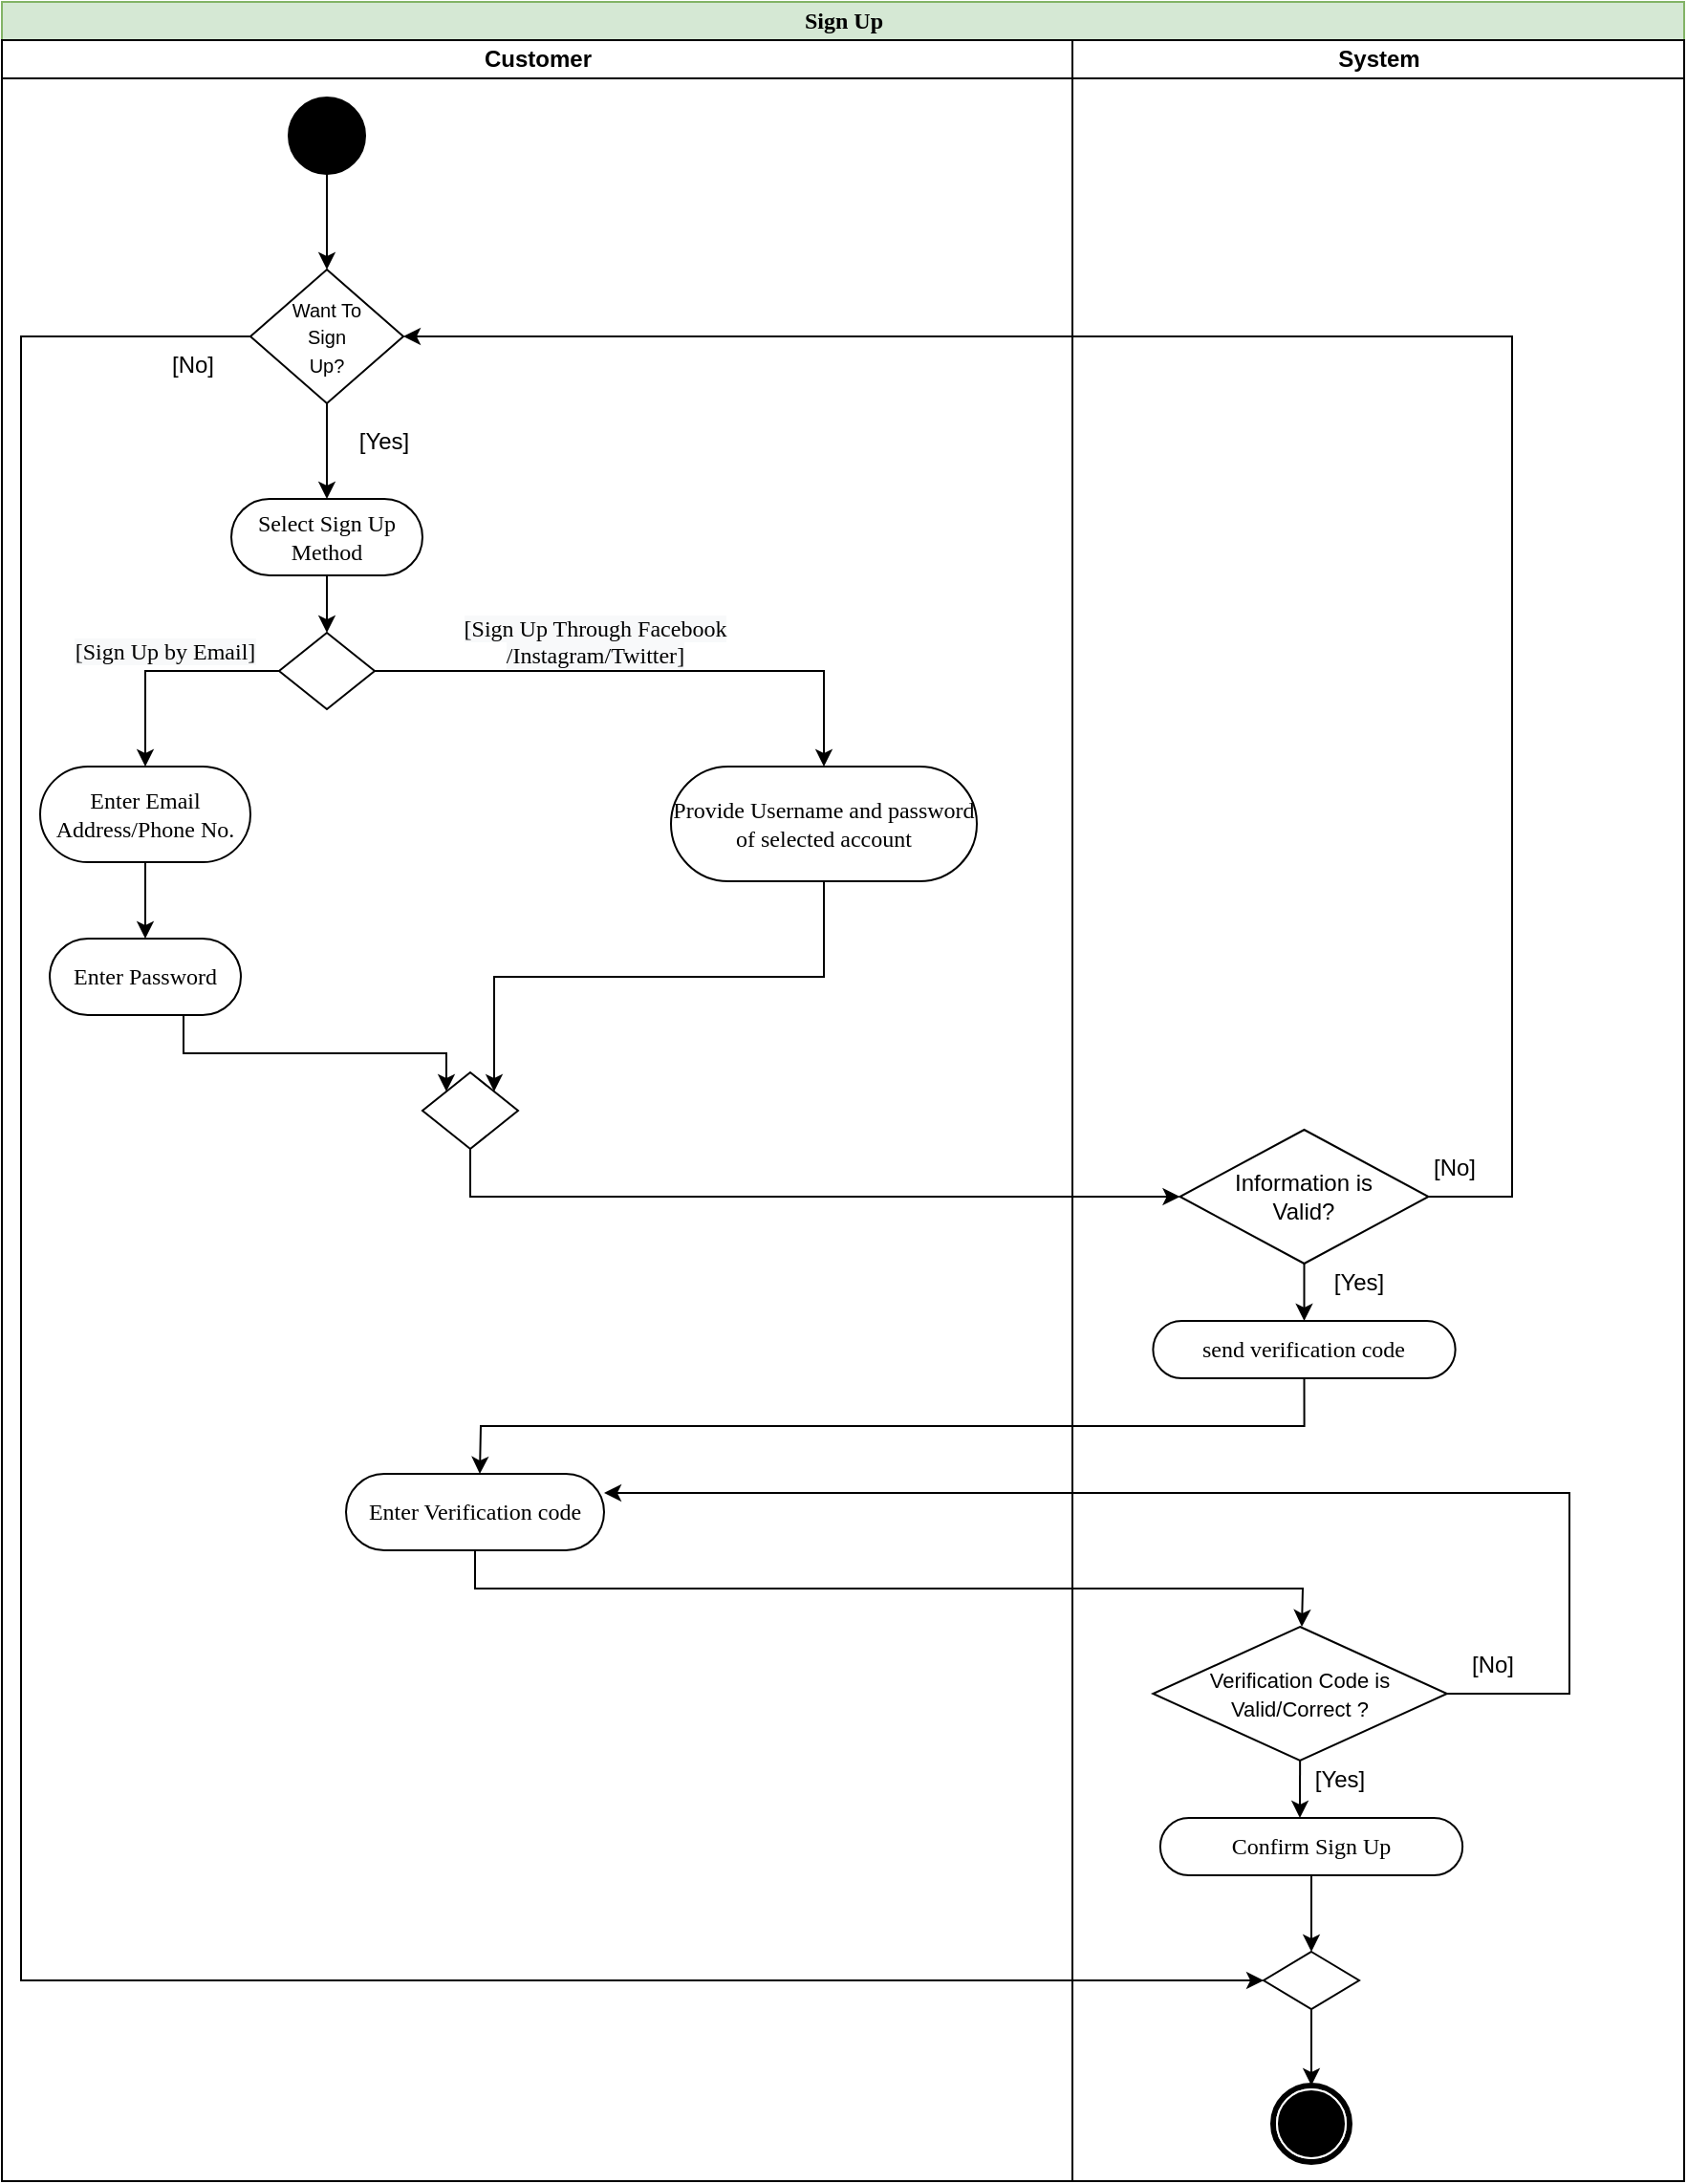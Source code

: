 <mxfile version="13.9.9" type="device"><diagram name="Page-1" id="0783ab3e-0a74-02c8-0abd-f7b4e66b4bec"><mxGraphModel dx="1551" dy="1151" grid="1" gridSize="10" guides="1" tooltips="1" connect="1" arrows="1" fold="1" page="1" pageScale="1" pageWidth="850" pageHeight="1100" background="#ffffff" math="0" shadow="0"><root><mxCell id="0"/><mxCell id="1" parent="0"/><mxCell id="1c1d494c118603dd-1" value="Sign Up" style="swimlane;html=1;childLayout=stackLayout;startSize=20;rounded=0;shadow=0;comic=0;labelBackgroundColor=none;strokeWidth=1;fontFamily=Verdana;fontSize=12;align=center;fillColor=#d5e8d4;strokeColor=#82b366;" parent="1" vertex="1"><mxGeometry x="60" y="20" width="880" height="1140" as="geometry"/></mxCell><mxCell id="1c1d494c118603dd-2" value="Customer" style="swimlane;html=1;startSize=20;" parent="1c1d494c118603dd-1" vertex="1"><mxGeometry y="20" width="560" height="1120" as="geometry"/></mxCell><mxCell id="60571a20871a0731-4" value="" style="ellipse;whiteSpace=wrap;html=1;rounded=0;shadow=0;comic=0;labelBackgroundColor=none;strokeWidth=1;fillColor=#000000;fontFamily=Verdana;fontSize=12;align=center;" parent="1c1d494c118603dd-2" vertex="1"><mxGeometry x="150" y="30" width="40" height="40" as="geometry"/></mxCell><mxCell id="voyIY-nDan1tY-rRYunX-7" style="edgeStyle=orthogonalEdgeStyle;rounded=0;orthogonalLoop=1;jettySize=auto;html=1;exitX=0.5;exitY=1;exitDx=0;exitDy=0;entryX=0.5;entryY=0;entryDx=0;entryDy=0;" edge="1" parent="1c1d494c118603dd-2" source="voyIY-nDan1tY-rRYunX-4" target="voyIY-nDan1tY-rRYunX-6"><mxGeometry relative="1" as="geometry"/></mxCell><mxCell id="voyIY-nDan1tY-rRYunX-4" value="&lt;font style=&quot;font-size: 10px&quot;&gt;Want To &lt;br&gt;Sign&lt;br&gt;Up?&lt;/font&gt;" style="rhombus;whiteSpace=wrap;html=1;" vertex="1" parent="1c1d494c118603dd-2"><mxGeometry x="130" y="120" width="80" height="70" as="geometry"/></mxCell><mxCell id="voyIY-nDan1tY-rRYunX-10" style="edgeStyle=orthogonalEdgeStyle;rounded=0;orthogonalLoop=1;jettySize=auto;html=1;exitX=0.5;exitY=1;exitDx=0;exitDy=0;" edge="1" parent="1c1d494c118603dd-2" source="voyIY-nDan1tY-rRYunX-6" target="voyIY-nDan1tY-rRYunX-9"><mxGeometry relative="1" as="geometry"/></mxCell><mxCell id="voyIY-nDan1tY-rRYunX-6" value="Select Sign Up Method" style="rounded=1;whiteSpace=wrap;html=1;shadow=0;comic=0;labelBackgroundColor=none;strokeWidth=1;fontFamily=Verdana;fontSize=12;align=center;arcSize=50;" vertex="1" parent="1c1d494c118603dd-2"><mxGeometry x="120" y="240" width="100" height="40" as="geometry"/></mxCell><mxCell id="voyIY-nDan1tY-rRYunX-8" value="[Yes]" style="text;html=1;strokeColor=none;fillColor=none;align=center;verticalAlign=middle;whiteSpace=wrap;rounded=0;" vertex="1" parent="1c1d494c118603dd-2"><mxGeometry x="180" y="200" width="40" height="20" as="geometry"/></mxCell><mxCell id="voyIY-nDan1tY-rRYunX-19" style="edgeStyle=orthogonalEdgeStyle;rounded=0;orthogonalLoop=1;jettySize=auto;html=1;exitX=0;exitY=0.5;exitDx=0;exitDy=0;" edge="1" parent="1c1d494c118603dd-2" source="voyIY-nDan1tY-rRYunX-9" target="voyIY-nDan1tY-rRYunX-18"><mxGeometry relative="1" as="geometry"/></mxCell><mxCell id="voyIY-nDan1tY-rRYunX-39" style="edgeStyle=orthogonalEdgeStyle;rounded=0;orthogonalLoop=1;jettySize=auto;html=1;exitX=1;exitY=0.5;exitDx=0;exitDy=0;entryX=0.5;entryY=0;entryDx=0;entryDy=0;" edge="1" parent="1c1d494c118603dd-2" source="voyIY-nDan1tY-rRYunX-9" target="voyIY-nDan1tY-rRYunX-13"><mxGeometry relative="1" as="geometry"/></mxCell><mxCell id="voyIY-nDan1tY-rRYunX-9" value="" style="rhombus;whiteSpace=wrap;html=1;" vertex="1" parent="1c1d494c118603dd-2"><mxGeometry x="145" y="310" width="50" height="40" as="geometry"/></mxCell><mxCell id="voyIY-nDan1tY-rRYunX-28" style="rounded=0;orthogonalLoop=1;jettySize=auto;html=1;exitX=0.5;exitY=1;exitDx=0;exitDy=0;entryX=1;entryY=0;entryDx=0;entryDy=0;edgeStyle=orthogonalEdgeStyle;" edge="1" parent="1c1d494c118603dd-2" source="voyIY-nDan1tY-rRYunX-13" target="voyIY-nDan1tY-rRYunX-26"><mxGeometry relative="1" as="geometry"/></mxCell><mxCell id="voyIY-nDan1tY-rRYunX-13" value="Provide Username and password of selected account" style="rounded=1;whiteSpace=wrap;html=1;shadow=0;comic=0;labelBackgroundColor=none;strokeWidth=1;fontFamily=Verdana;fontSize=12;align=center;arcSize=50;" vertex="1" parent="1c1d494c118603dd-2"><mxGeometry x="350" y="380" width="160" height="60" as="geometry"/></mxCell><mxCell id="voyIY-nDan1tY-rRYunX-14" value="&lt;br&gt;&lt;br&gt;&lt;span style=&quot;color: rgb(0 , 0 , 0) ; font-size: 12px ; font-style: normal ; font-weight: 400 ; letter-spacing: normal ; text-align: center ; text-indent: 0px ; text-transform: none ; word-spacing: 0px ; background-color: rgb(248 , 249 , 250) ; font-family: &amp;#34;verdana&amp;#34;&quot;&gt;[Sign Up Through Facebook&lt;br&gt;/Instagram/Twitter&lt;/span&gt;&lt;span style=&quot;color: rgb(0 , 0 , 0) ; font-size: 12px ; font-style: normal ; font-weight: 400 ; letter-spacing: normal ; text-align: center ; text-indent: 0px ; text-transform: none ; word-spacing: 0px ; background-color: rgb(248 , 249 , 250) ; font-family: &amp;#34;verdana&amp;#34;&quot;&gt;]&lt;/span&gt;&lt;br&gt;" style="text;html=1;align=center;verticalAlign=middle;resizable=0;points=[];autosize=1;" vertex="1" parent="1c1d494c118603dd-2"><mxGeometry x="220" y="270" width="180" height="60" as="geometry"/></mxCell><mxCell id="voyIY-nDan1tY-rRYunX-16" value="&lt;br&gt;&lt;br&gt;&lt;span style=&quot;color: rgb(0 , 0 , 0) ; font-size: 12px ; font-style: normal ; font-weight: 400 ; letter-spacing: normal ; text-align: center ; text-indent: 0px ; text-transform: none ; word-spacing: 0px ; background-color: rgb(248 , 249 , 250) ; font-family: &amp;#34;verdana&amp;#34;&quot;&gt;[Sign Up by Email&lt;/span&gt;&lt;span style=&quot;color: rgb(0 , 0 , 0) ; font-size: 12px ; font-style: normal ; font-weight: 400 ; letter-spacing: normal ; text-align: center ; text-indent: 0px ; text-transform: none ; word-spacing: 0px ; background-color: rgb(248 , 249 , 250) ; font-family: &amp;#34;verdana&amp;#34;&quot;&gt;]&lt;/span&gt;" style="text;html=1;align=center;verticalAlign=middle;resizable=0;points=[];autosize=1;" vertex="1" parent="1c1d494c118603dd-2"><mxGeometry x="20" y="280" width="130" height="50" as="geometry"/></mxCell><mxCell id="voyIY-nDan1tY-rRYunX-18" value="Enter Email Address/Phone No." style="rounded=1;whiteSpace=wrap;html=1;shadow=0;comic=0;labelBackgroundColor=none;strokeWidth=1;fontFamily=Verdana;fontSize=12;align=center;arcSize=50;" vertex="1" parent="1c1d494c118603dd-2"><mxGeometry x="20" y="380" width="110" height="50" as="geometry"/></mxCell><mxCell id="voyIY-nDan1tY-rRYunX-27" style="rounded=0;orthogonalLoop=1;jettySize=auto;html=1;exitX=0.75;exitY=1;exitDx=0;exitDy=0;entryX=0;entryY=0;entryDx=0;entryDy=0;edgeStyle=orthogonalEdgeStyle;" edge="1" parent="1c1d494c118603dd-2" source="voyIY-nDan1tY-rRYunX-22" target="voyIY-nDan1tY-rRYunX-26"><mxGeometry relative="1" as="geometry"><Array as="points"><mxPoint x="95" y="530"/><mxPoint x="233" y="530"/></Array></mxGeometry></mxCell><mxCell id="voyIY-nDan1tY-rRYunX-22" value="Enter Password" style="rounded=1;whiteSpace=wrap;html=1;shadow=0;comic=0;labelBackgroundColor=none;strokeWidth=1;fontFamily=Verdana;fontSize=12;align=center;arcSize=50;" vertex="1" parent="1c1d494c118603dd-2"><mxGeometry x="25" y="470" width="100" height="40" as="geometry"/></mxCell><mxCell id="voyIY-nDan1tY-rRYunX-21" style="edgeStyle=orthogonalEdgeStyle;rounded=0;orthogonalLoop=1;jettySize=auto;html=1;exitX=0.5;exitY=1;exitDx=0;exitDy=0;entryX=0.5;entryY=0;entryDx=0;entryDy=0;" edge="1" parent="1c1d494c118603dd-2" source="voyIY-nDan1tY-rRYunX-18" target="voyIY-nDan1tY-rRYunX-22"><mxGeometry relative="1" as="geometry"><mxPoint x="70" y="460" as="targetPoint"/></mxGeometry></mxCell><mxCell id="voyIY-nDan1tY-rRYunX-26" value="" style="rhombus;whiteSpace=wrap;html=1;" vertex="1" parent="1c1d494c118603dd-2"><mxGeometry x="220" y="540" width="50" height="40" as="geometry"/></mxCell><mxCell id="voyIY-nDan1tY-rRYunX-38" value="[No]" style="text;html=1;strokeColor=none;fillColor=none;align=center;verticalAlign=middle;whiteSpace=wrap;rounded=0;" vertex="1" parent="1c1d494c118603dd-2"><mxGeometry x="80" y="160" width="40" height="20" as="geometry"/></mxCell><mxCell id="voyIY-nDan1tY-rRYunX-42" value="Enter Verification code" style="rounded=1;whiteSpace=wrap;html=1;shadow=0;comic=0;labelBackgroundColor=none;strokeWidth=1;fontFamily=Verdana;fontSize=12;align=center;arcSize=50;" vertex="1" parent="1c1d494c118603dd-2"><mxGeometry x="180" y="750" width="135" height="40" as="geometry"/></mxCell><mxCell id="voyIY-nDan1tY-rRYunX-29" style="edgeStyle=orthogonalEdgeStyle;rounded=0;orthogonalLoop=1;jettySize=auto;html=1;exitX=0.5;exitY=1;exitDx=0;exitDy=0;entryX=0;entryY=0.5;entryDx=0;entryDy=0;" edge="1" parent="1c1d494c118603dd-1" source="voyIY-nDan1tY-rRYunX-26" target="voyIY-nDan1tY-rRYunX-24"><mxGeometry relative="1" as="geometry"><Array as="points"><mxPoint x="245" y="625"/></Array></mxGeometry></mxCell><mxCell id="voyIY-nDan1tY-rRYunX-32" style="edgeStyle=orthogonalEdgeStyle;rounded=0;orthogonalLoop=1;jettySize=auto;html=1;exitX=1;exitY=0.5;exitDx=0;exitDy=0;entryX=1;entryY=0.5;entryDx=0;entryDy=0;" edge="1" parent="1c1d494c118603dd-1" source="voyIY-nDan1tY-rRYunX-24" target="voyIY-nDan1tY-rRYunX-4"><mxGeometry relative="1" as="geometry"><Array as="points"><mxPoint x="790" y="625"/><mxPoint x="790" y="175"/></Array></mxGeometry></mxCell><mxCell id="1c1d494c118603dd-3" value="System" style="swimlane;html=1;startSize=20;" parent="1c1d494c118603dd-1" vertex="1"><mxGeometry x="560" y="20" width="320" height="1120" as="geometry"/></mxCell><mxCell id="voyIY-nDan1tY-rRYunX-33" style="edgeStyle=orthogonalEdgeStyle;rounded=0;orthogonalLoop=1;jettySize=auto;html=1;exitX=0.5;exitY=1;exitDx=0;exitDy=0;entryX=0.5;entryY=0;entryDx=0;entryDy=0;" edge="1" parent="1c1d494c118603dd-3" source="voyIY-nDan1tY-rRYunX-24" target="voyIY-nDan1tY-rRYunX-31"><mxGeometry relative="1" as="geometry"/></mxCell><mxCell id="voyIY-nDan1tY-rRYunX-24" value="&lt;font style=&quot;font-size: 12px&quot;&gt;Information is &lt;br&gt;Valid?&lt;/font&gt;" style="rhombus;whiteSpace=wrap;html=1;" vertex="1" parent="1c1d494c118603dd-3"><mxGeometry x="56.25" y="570" width="130" height="70" as="geometry"/></mxCell><mxCell id="voyIY-nDan1tY-rRYunX-31" value="send verification code" style="rounded=1;whiteSpace=wrap;html=1;shadow=0;comic=0;labelBackgroundColor=none;strokeWidth=1;fontFamily=Verdana;fontSize=12;align=center;arcSize=50;" vertex="1" parent="1c1d494c118603dd-3"><mxGeometry x="42.19" y="670" width="158.13" height="30" as="geometry"/></mxCell><mxCell id="voyIY-nDan1tY-rRYunX-34" value="[Yes]" style="text;html=1;strokeColor=none;fillColor=none;align=center;verticalAlign=middle;whiteSpace=wrap;rounded=0;" vertex="1" parent="1c1d494c118603dd-3"><mxGeometry x="130" y="640" width="40" height="20" as="geometry"/></mxCell><mxCell id="voyIY-nDan1tY-rRYunX-35" value="[No]" style="text;html=1;strokeColor=none;fillColor=none;align=center;verticalAlign=middle;whiteSpace=wrap;rounded=0;" vertex="1" parent="1c1d494c118603dd-3"><mxGeometry x="180" y="580" width="40" height="20" as="geometry"/></mxCell><mxCell id="voyIY-nDan1tY-rRYunX-54" value="&lt;font style=&quot;font-size: 11px&quot;&gt;Verification Code is &lt;br&gt;Valid/Correct ?&lt;/font&gt;" style="rhombus;whiteSpace=wrap;html=1;" vertex="1" parent="1c1d494c118603dd-3"><mxGeometry x="42.19" y="830" width="153.75" height="70" as="geometry"/></mxCell><mxCell id="voyIY-nDan1tY-rRYunX-62" style="edgeStyle=orthogonalEdgeStyle;rounded=0;orthogonalLoop=1;jettySize=auto;html=1;exitX=0.5;exitY=1;exitDx=0;exitDy=0;entryX=0.5;entryY=0;entryDx=0;entryDy=0;" edge="1" parent="1c1d494c118603dd-3" source="voyIY-nDan1tY-rRYunX-56" target="voyIY-nDan1tY-rRYunX-60"><mxGeometry relative="1" as="geometry"/></mxCell><mxCell id="voyIY-nDan1tY-rRYunX-56" value="Confirm Sign Up" style="rounded=1;whiteSpace=wrap;html=1;shadow=0;comic=0;labelBackgroundColor=none;strokeWidth=1;fontFamily=Verdana;fontSize=12;align=center;arcSize=50;" vertex="1" parent="1c1d494c118603dd-3"><mxGeometry x="45.94" y="930" width="158.13" height="30" as="geometry"/></mxCell><mxCell id="voyIY-nDan1tY-rRYunX-57" value="[Yes]" style="text;html=1;strokeColor=none;fillColor=none;align=center;verticalAlign=middle;whiteSpace=wrap;rounded=0;" vertex="1" parent="1c1d494c118603dd-3"><mxGeometry x="120" y="900" width="40" height="20" as="geometry"/></mxCell><mxCell id="voyIY-nDan1tY-rRYunX-59" value="[No]" style="text;html=1;strokeColor=none;fillColor=none;align=center;verticalAlign=middle;whiteSpace=wrap;rounded=0;" vertex="1" parent="1c1d494c118603dd-3"><mxGeometry x="200.32" y="840" width="40" height="20" as="geometry"/></mxCell><mxCell id="voyIY-nDan1tY-rRYunX-63" style="edgeStyle=orthogonalEdgeStyle;rounded=0;orthogonalLoop=1;jettySize=auto;html=1;exitX=0.5;exitY=1;exitDx=0;exitDy=0;entryX=0.5;entryY=0;entryDx=0;entryDy=0;" edge="1" parent="1c1d494c118603dd-3" source="voyIY-nDan1tY-rRYunX-60" target="60571a20871a0731-5"><mxGeometry relative="1" as="geometry"/></mxCell><mxCell id="voyIY-nDan1tY-rRYunX-60" value="" style="rhombus;whiteSpace=wrap;html=1;" vertex="1" parent="1c1d494c118603dd-3"><mxGeometry x="100.01" y="1000" width="49.99" height="30" as="geometry"/></mxCell><mxCell id="60571a20871a0731-5" value="" style="shape=mxgraph.bpmn.shape;html=1;verticalLabelPosition=bottom;labelBackgroundColor=#ffffff;verticalAlign=top;perimeter=ellipsePerimeter;outline=end;symbol=terminate;rounded=0;shadow=0;comic=0;strokeWidth=1;fontFamily=Verdana;fontSize=12;align=center;" parent="1c1d494c118603dd-3" vertex="1"><mxGeometry x="105" y="1070" width="40" height="40" as="geometry"/></mxCell><mxCell id="voyIY-nDan1tY-rRYunX-58" style="edgeStyle=orthogonalEdgeStyle;rounded=0;orthogonalLoop=1;jettySize=auto;html=1;exitX=1;exitY=0.5;exitDx=0;exitDy=0;entryX=1;entryY=0.25;entryDx=0;entryDy=0;" edge="1" parent="1c1d494c118603dd-1" source="voyIY-nDan1tY-rRYunX-54" target="voyIY-nDan1tY-rRYunX-42"><mxGeometry relative="1" as="geometry"><Array as="points"><mxPoint x="820" y="885"/><mxPoint x="820" y="780"/></Array></mxGeometry></mxCell><mxCell id="voyIY-nDan1tY-rRYunX-64" style="edgeStyle=orthogonalEdgeStyle;rounded=0;orthogonalLoop=1;jettySize=auto;html=1;exitX=0;exitY=0.5;exitDx=0;exitDy=0;entryX=0;entryY=0.5;entryDx=0;entryDy=0;" edge="1" parent="1c1d494c118603dd-1" source="voyIY-nDan1tY-rRYunX-4" target="voyIY-nDan1tY-rRYunX-60"><mxGeometry relative="1" as="geometry"><Array as="points"><mxPoint x="10" y="175"/><mxPoint x="10" y="1035"/></Array></mxGeometry></mxCell><mxCell id="voyIY-nDan1tY-rRYunX-2" style="edgeStyle=orthogonalEdgeStyle;rounded=0;orthogonalLoop=1;jettySize=auto;html=1;exitX=0.5;exitY=1;exitDx=0;exitDy=0;" edge="1" parent="1" source="60571a20871a0731-4"><mxGeometry relative="1" as="geometry"><mxPoint x="230" y="160" as="targetPoint"/></mxGeometry></mxCell><mxCell id="voyIY-nDan1tY-rRYunX-41" style="edgeStyle=orthogonalEdgeStyle;rounded=0;orthogonalLoop=1;jettySize=auto;html=1;exitX=0.5;exitY=1;exitDx=0;exitDy=0;" edge="1" parent="1" source="voyIY-nDan1tY-rRYunX-31"><mxGeometry relative="1" as="geometry"><mxPoint x="310" y="790" as="targetPoint"/></mxGeometry></mxCell><mxCell id="voyIY-nDan1tY-rRYunX-53" style="edgeStyle=orthogonalEdgeStyle;rounded=0;orthogonalLoop=1;jettySize=auto;html=1;exitX=0.5;exitY=1;exitDx=0;exitDy=0;" edge="1" parent="1" source="voyIY-nDan1tY-rRYunX-42"><mxGeometry relative="1" as="geometry"><mxPoint x="740" y="870" as="targetPoint"/></mxGeometry></mxCell><mxCell id="voyIY-nDan1tY-rRYunX-55" style="edgeStyle=orthogonalEdgeStyle;rounded=0;orthogonalLoop=1;jettySize=auto;html=1;exitX=0.5;exitY=1;exitDx=0;exitDy=0;" edge="1" parent="1" source="voyIY-nDan1tY-rRYunX-54"><mxGeometry relative="1" as="geometry"><mxPoint x="739" y="970" as="targetPoint"/></mxGeometry></mxCell></root></mxGraphModel></diagram></mxfile>